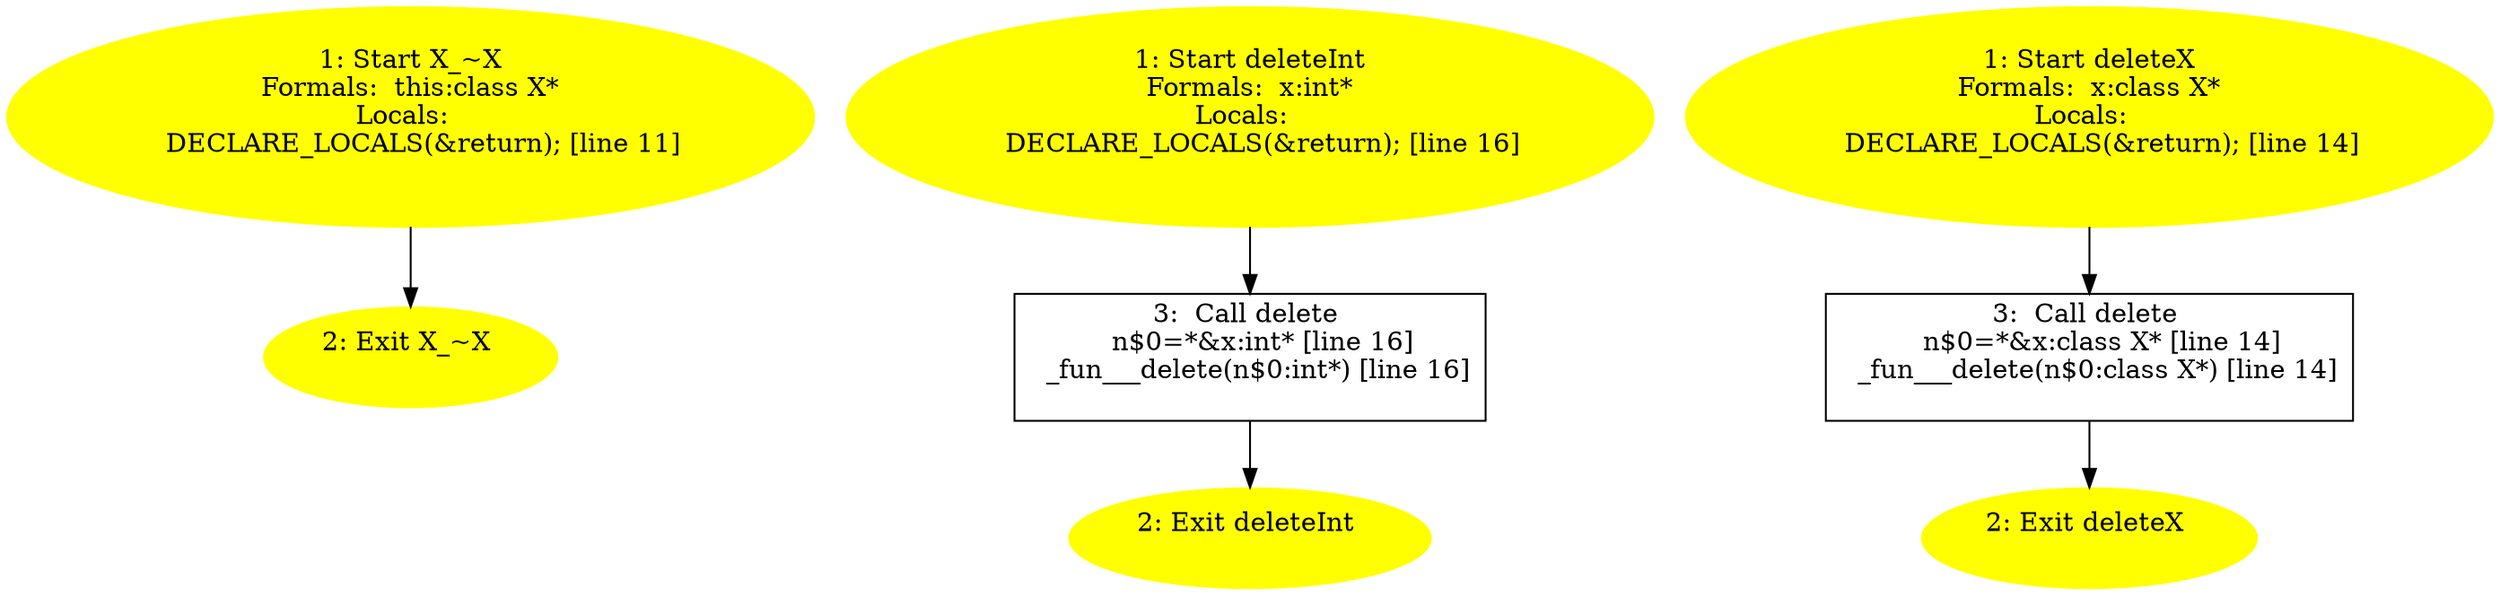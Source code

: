 /* @generated */
digraph iCFG {
"X_~X(_ZN1XD0Ev).79046c7c7695389a6748314fdf070e54_1" [label="1: Start X_~X\nFormals:  this:class X*\nLocals:  \n   DECLARE_LOCALS(&return); [line 11]\n " color=yellow style=filled]
	

	 "X_~X(_ZN1XD0Ev).79046c7c7695389a6748314fdf070e54_1" -> "X_~X(_ZN1XD0Ev).79046c7c7695389a6748314fdf070e54_2" ;
"X_~X(_ZN1XD0Ev).79046c7c7695389a6748314fdf070e54_2" [label="2: Exit X_~X \n  " color=yellow style=filled]
	

"deleteInt{d41d8cd98f00b204e9800998ecf8427e_Z9deleteIntPi}.647508014cd09d4d2e192f8294614963_1" [label="1: Start deleteInt\nFormals:  x:int*\nLocals:  \n   DECLARE_LOCALS(&return); [line 16]\n " color=yellow style=filled]
	

	 "deleteInt{d41d8cd98f00b204e9800998ecf8427e_Z9deleteIntPi}.647508014cd09d4d2e192f8294614963_1" -> "deleteInt{d41d8cd98f00b204e9800998ecf8427e_Z9deleteIntPi}.647508014cd09d4d2e192f8294614963_3" ;
"deleteInt{d41d8cd98f00b204e9800998ecf8427e_Z9deleteIntPi}.647508014cd09d4d2e192f8294614963_2" [label="2: Exit deleteInt \n  " color=yellow style=filled]
	

"deleteInt{d41d8cd98f00b204e9800998ecf8427e_Z9deleteIntPi}.647508014cd09d4d2e192f8294614963_3" [label="3:  Call delete \n   n$0=*&x:int* [line 16]\n  _fun___delete(n$0:int*) [line 16]\n " shape="box"]
	

	 "deleteInt{d41d8cd98f00b204e9800998ecf8427e_Z9deleteIntPi}.647508014cd09d4d2e192f8294614963_3" -> "deleteInt{d41d8cd98f00b204e9800998ecf8427e_Z9deleteIntPi}.647508014cd09d4d2e192f8294614963_2" ;
"deleteX{d41d8cd98f00b204e9800998ecf8427e_Z7deleteXP1X}.e65990f4969cec963a8cf25f2a7e0fa6_1" [label="1: Start deleteX\nFormals:  x:class X*\nLocals:  \n   DECLARE_LOCALS(&return); [line 14]\n " color=yellow style=filled]
	

	 "deleteX{d41d8cd98f00b204e9800998ecf8427e_Z7deleteXP1X}.e65990f4969cec963a8cf25f2a7e0fa6_1" -> "deleteX{d41d8cd98f00b204e9800998ecf8427e_Z7deleteXP1X}.e65990f4969cec963a8cf25f2a7e0fa6_3" ;
"deleteX{d41d8cd98f00b204e9800998ecf8427e_Z7deleteXP1X}.e65990f4969cec963a8cf25f2a7e0fa6_2" [label="2: Exit deleteX \n  " color=yellow style=filled]
	

"deleteX{d41d8cd98f00b204e9800998ecf8427e_Z7deleteXP1X}.e65990f4969cec963a8cf25f2a7e0fa6_3" [label="3:  Call delete \n   n$0=*&x:class X* [line 14]\n  _fun___delete(n$0:class X*) [line 14]\n " shape="box"]
	

	 "deleteX{d41d8cd98f00b204e9800998ecf8427e_Z7deleteXP1X}.e65990f4969cec963a8cf25f2a7e0fa6_3" -> "deleteX{d41d8cd98f00b204e9800998ecf8427e_Z7deleteXP1X}.e65990f4969cec963a8cf25f2a7e0fa6_2" ;
}
